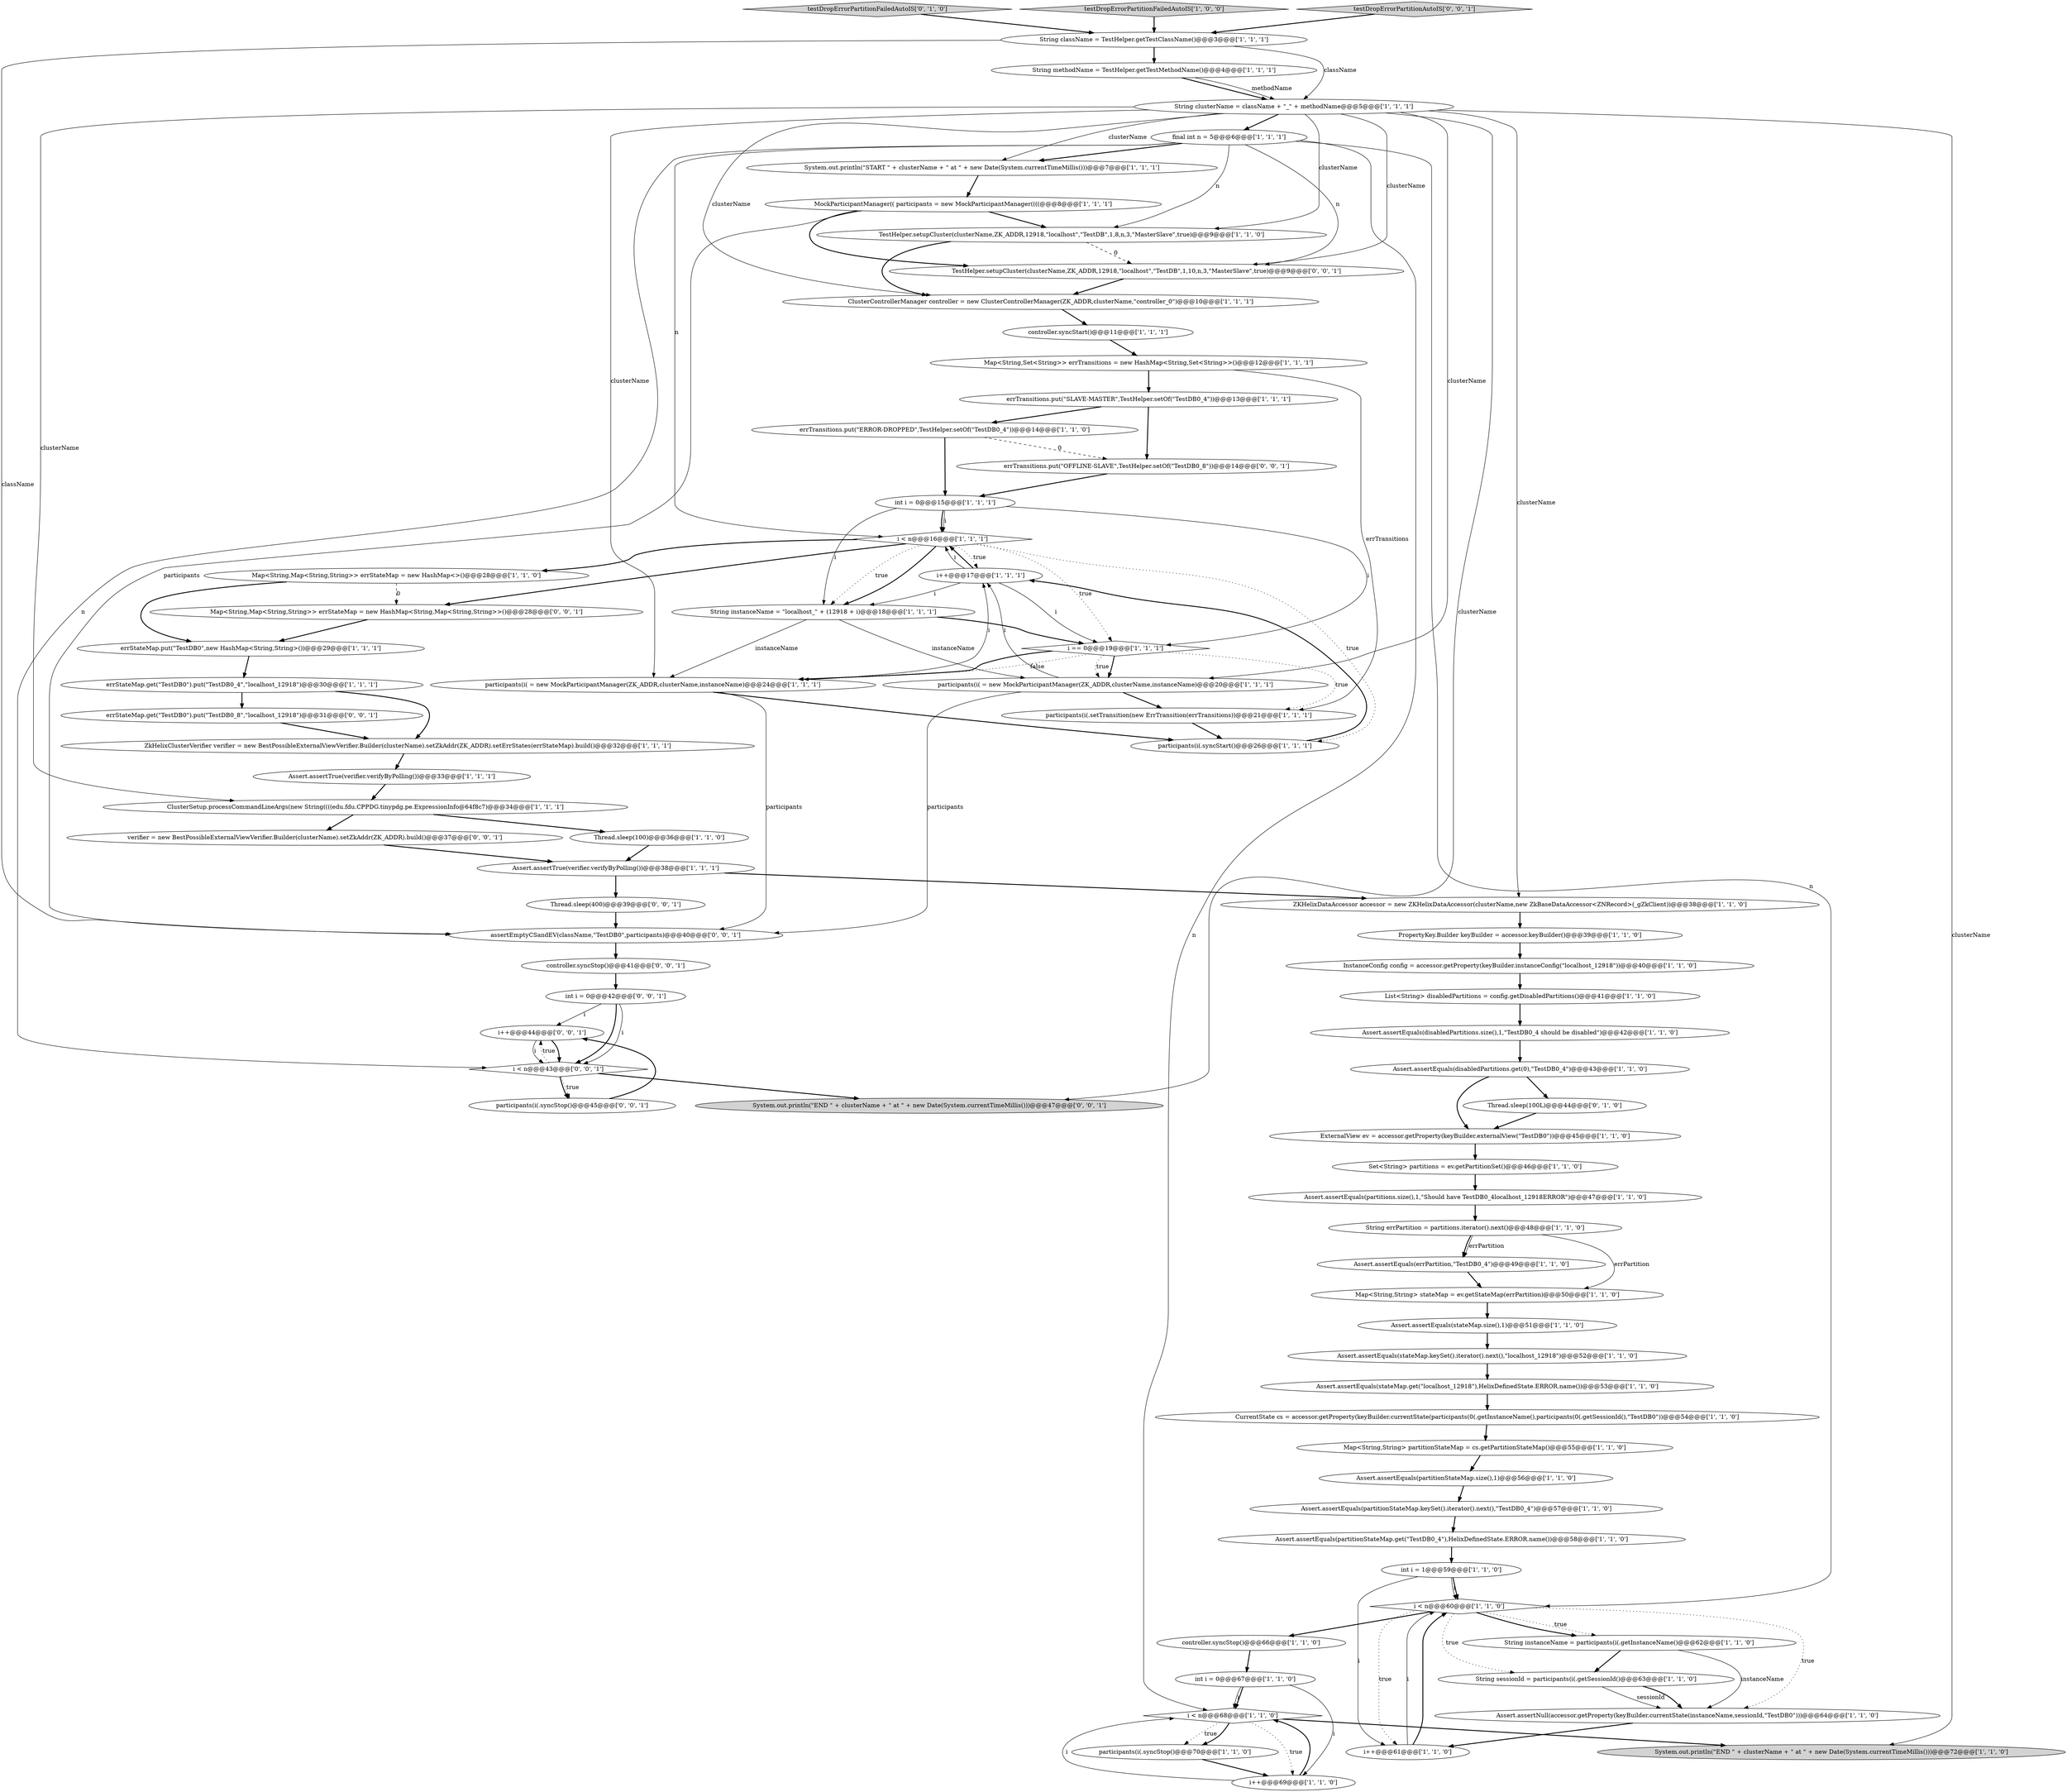 digraph {
60 [style = filled, label = "Map<String,String> stateMap = ev.getStateMap(errPartition)@@@50@@@['1', '1', '0']", fillcolor = white, shape = ellipse image = "AAA0AAABBB1BBB"];
12 [style = filled, label = "List<String> disabledPartitions = config.getDisabledPartitions()@@@41@@@['1', '1', '0']", fillcolor = white, shape = ellipse image = "AAA0AAABBB1BBB"];
31 [style = filled, label = "CurrentState cs = accessor.getProperty(keyBuilder.currentState(participants(0(.getInstanceName(),participants(0(.getSessionId(),\"TestDB0\"))@@@54@@@['1', '1', '0']", fillcolor = white, shape = ellipse image = "AAA0AAABBB1BBB"];
5 [style = filled, label = "Assert.assertTrue(verifier.verifyByPolling())@@@33@@@['1', '1', '1']", fillcolor = white, shape = ellipse image = "AAA0AAABBB1BBB"];
45 [style = filled, label = "i++@@@17@@@['1', '1', '1']", fillcolor = white, shape = ellipse image = "AAA0AAABBB1BBB"];
37 [style = filled, label = "ExternalView ev = accessor.getProperty(keyBuilder.externalView(\"TestDB0\"))@@@45@@@['1', '1', '0']", fillcolor = white, shape = ellipse image = "AAA0AAABBB1BBB"];
30 [style = filled, label = "String sessionId = participants(i(.getSessionId()@@@63@@@['1', '1', '0']", fillcolor = white, shape = ellipse image = "AAA0AAABBB1BBB"];
63 [style = filled, label = "testDropErrorPartitionFailedAutoIS['0', '1', '0']", fillcolor = lightgray, shape = diamond image = "AAA0AAABBB2BBB"];
44 [style = filled, label = "errTransitions.put(\"SLAVE-MASTER\",TestHelper.setOf(\"TestDB0_4\"))@@@13@@@['1', '1', '1']", fillcolor = white, shape = ellipse image = "AAA0AAABBB1BBB"];
0 [style = filled, label = "System.out.println(\"END \" + clusterName + \" at \" + new Date(System.currentTimeMillis()))@@@72@@@['1', '1', '0']", fillcolor = lightgray, shape = ellipse image = "AAA0AAABBB1BBB"];
43 [style = filled, label = "errStateMap.get(\"TestDB0\").put(\"TestDB0_4\",\"localhost_12918\")@@@30@@@['1', '1', '1']", fillcolor = white, shape = ellipse image = "AAA0AAABBB1BBB"];
65 [style = filled, label = "int i = 0@@@42@@@['0', '0', '1']", fillcolor = white, shape = ellipse image = "AAA0AAABBB3BBB"];
74 [style = filled, label = "errStateMap.get(\"TestDB0\").put(\"TestDB0_8\",\"localhost_12918\")@@@31@@@['0', '0', '1']", fillcolor = white, shape = ellipse image = "AAA0AAABBB3BBB"];
8 [style = filled, label = "participants(i(.syncStart()@@@26@@@['1', '1', '1']", fillcolor = white, shape = ellipse image = "AAA0AAABBB1BBB"];
21 [style = filled, label = "errTransitions.put(\"ERROR-DROPPED\",TestHelper.setOf(\"TestDB0_4\"))@@@14@@@['1', '1', '0']", fillcolor = white, shape = ellipse image = "AAA0AAABBB1BBB"];
61 [style = filled, label = "testDropErrorPartitionFailedAutoIS['1', '0', '0']", fillcolor = lightgray, shape = diamond image = "AAA0AAABBB1BBB"];
3 [style = filled, label = "int i = 0@@@15@@@['1', '1', '1']", fillcolor = white, shape = ellipse image = "AAA0AAABBB1BBB"];
40 [style = filled, label = "Assert.assertEquals(stateMap.size(),1)@@@51@@@['1', '1', '0']", fillcolor = white, shape = ellipse image = "AAA0AAABBB1BBB"];
20 [style = filled, label = "Assert.assertEquals(stateMap.keySet().iterator().next(),\"localhost_12918\")@@@52@@@['1', '1', '0']", fillcolor = white, shape = ellipse image = "AAA0AAABBB1BBB"];
72 [style = filled, label = "i++@@@44@@@['0', '0', '1']", fillcolor = white, shape = ellipse image = "AAA0AAABBB3BBB"];
51 [style = filled, label = "int i = 1@@@59@@@['1', '1', '0']", fillcolor = white, shape = ellipse image = "AAA0AAABBB1BBB"];
18 [style = filled, label = "System.out.println(\"START \" + clusterName + \" at \" + new Date(System.currentTimeMillis()))@@@7@@@['1', '1', '1']", fillcolor = white, shape = ellipse image = "AAA0AAABBB1BBB"];
36 [style = filled, label = "Assert.assertEquals(disabledPartitions.get(0),\"TestDB0_4\")@@@43@@@['1', '1', '0']", fillcolor = white, shape = ellipse image = "AAA0AAABBB1BBB"];
15 [style = filled, label = "InstanceConfig config = accessor.getProperty(keyBuilder.instanceConfig(\"localhost_12918\"))@@@40@@@['1', '1', '0']", fillcolor = white, shape = ellipse image = "AAA0AAABBB1BBB"];
62 [style = filled, label = "Thread.sleep(100L)@@@44@@@['0', '1', '0']", fillcolor = white, shape = ellipse image = "AAA1AAABBB2BBB"];
71 [style = filled, label = "assertEmptyCSandEV(className,\"TestDB0\",participants)@@@40@@@['0', '0', '1']", fillcolor = white, shape = ellipse image = "AAA0AAABBB3BBB"];
58 [style = filled, label = "Set<String> partitions = ev.getPartitionSet()@@@46@@@['1', '1', '0']", fillcolor = white, shape = ellipse image = "AAA0AAABBB1BBB"];
41 [style = filled, label = "i < n@@@60@@@['1', '1', '0']", fillcolor = white, shape = diamond image = "AAA0AAABBB1BBB"];
48 [style = filled, label = "TestHelper.setupCluster(clusterName,ZK_ADDR,12918,\"localhost\",\"TestDB\",1,8,n,3,\"MasterSlave\",true)@@@9@@@['1', '1', '0']", fillcolor = white, shape = ellipse image = "AAA0AAABBB1BBB"];
11 [style = filled, label = "Assert.assertNull(accessor.getProperty(keyBuilder.currentState(instanceName,sessionId,\"TestDB0\")))@@@64@@@['1', '1', '0']", fillcolor = white, shape = ellipse image = "AAA0AAABBB1BBB"];
23 [style = filled, label = "ClusterControllerManager controller = new ClusterControllerManager(ZK_ADDR,clusterName,\"controller_0\")@@@10@@@['1', '1', '1']", fillcolor = white, shape = ellipse image = "AAA0AAABBB1BBB"];
10 [style = filled, label = "ZkHelixClusterVerifier verifier = new BestPossibleExternalViewVerifier.Builder(clusterName).setZkAddr(ZK_ADDR).setErrStates(errStateMap).build()@@@32@@@['1', '1', '1']", fillcolor = white, shape = ellipse image = "AAA0AAABBB1BBB"];
25 [style = filled, label = "int i = 0@@@67@@@['1', '1', '0']", fillcolor = white, shape = ellipse image = "AAA0AAABBB1BBB"];
52 [style = filled, label = "ZKHelixDataAccessor accessor = new ZKHelixDataAccessor(clusterName,new ZkBaseDataAccessor<ZNRecord>(_gZkClient))@@@38@@@['1', '1', '0']", fillcolor = white, shape = ellipse image = "AAA0AAABBB1BBB"];
19 [style = filled, label = "String instanceName = participants(i(.getInstanceName()@@@62@@@['1', '1', '0']", fillcolor = white, shape = ellipse image = "AAA0AAABBB1BBB"];
56 [style = filled, label = "String errPartition = partitions.iterator().next()@@@48@@@['1', '1', '0']", fillcolor = white, shape = ellipse image = "AAA0AAABBB1BBB"];
6 [style = filled, label = "i < n@@@68@@@['1', '1', '0']", fillcolor = white, shape = diamond image = "AAA0AAABBB1BBB"];
28 [style = filled, label = "final int n = 5@@@6@@@['1', '1', '1']", fillcolor = white, shape = ellipse image = "AAA0AAABBB1BBB"];
68 [style = filled, label = "errTransitions.put(\"OFFLINE-SLAVE\",TestHelper.setOf(\"TestDB0_8\"))@@@14@@@['0', '0', '1']", fillcolor = white, shape = ellipse image = "AAA0AAABBB3BBB"];
35 [style = filled, label = "participants(i(.syncStop()@@@70@@@['1', '1', '0']", fillcolor = white, shape = ellipse image = "AAA0AAABBB1BBB"];
67 [style = filled, label = "verifier = new BestPossibleExternalViewVerifier.Builder(clusterName).setZkAddr(ZK_ADDR).build()@@@37@@@['0', '0', '1']", fillcolor = white, shape = ellipse image = "AAA0AAABBB3BBB"];
53 [style = filled, label = "controller.syncStart()@@@11@@@['1', '1', '1']", fillcolor = white, shape = ellipse image = "AAA0AAABBB1BBB"];
16 [style = filled, label = "Assert.assertEquals(stateMap.get(\"localhost_12918\"),HelixDefinedState.ERROR.name())@@@53@@@['1', '1', '0']", fillcolor = white, shape = ellipse image = "AAA0AAABBB1BBB"];
47 [style = filled, label = "String className = TestHelper.getTestClassName()@@@3@@@['1', '1', '1']", fillcolor = white, shape = ellipse image = "AAA0AAABBB1BBB"];
55 [style = filled, label = "i < n@@@16@@@['1', '1', '1']", fillcolor = white, shape = diamond image = "AAA0AAABBB1BBB"];
34 [style = filled, label = "i == 0@@@19@@@['1', '1', '1']", fillcolor = white, shape = diamond image = "AAA0AAABBB1BBB"];
73 [style = filled, label = "Map<String,Map<String,String>> errStateMap = new HashMap<String,Map<String,String>>()@@@28@@@['0', '0', '1']", fillcolor = white, shape = ellipse image = "AAA0AAABBB3BBB"];
1 [style = filled, label = "Assert.assertEquals(partitions.size(),1,\"Should have TestDB0_4localhost_12918ERROR\")@@@47@@@['1', '1', '0']", fillcolor = white, shape = ellipse image = "AAA0AAABBB1BBB"];
39 [style = filled, label = "Map<String,Map<String,String>> errStateMap = new HashMap<>()@@@28@@@['1', '1', '0']", fillcolor = white, shape = ellipse image = "AAA0AAABBB1BBB"];
7 [style = filled, label = "ClusterSetup.processCommandLineArgs(new String((((edu.fdu.CPPDG.tinypdg.pe.ExpressionInfo@64f8c7)@@@34@@@['1', '1', '1']", fillcolor = white, shape = ellipse image = "AAA0AAABBB1BBB"];
27 [style = filled, label = "Assert.assertEquals(errPartition,\"TestDB0_4\")@@@49@@@['1', '1', '0']", fillcolor = white, shape = ellipse image = "AAA0AAABBB1BBB"];
17 [style = filled, label = "String clusterName = className + \"_\" + methodName@@@5@@@['1', '1', '1']", fillcolor = white, shape = ellipse image = "AAA0AAABBB1BBB"];
42 [style = filled, label = "PropertyKey.Builder keyBuilder = accessor.keyBuilder()@@@39@@@['1', '1', '0']", fillcolor = white, shape = ellipse image = "AAA0AAABBB1BBB"];
54 [style = filled, label = "Thread.sleep(100)@@@36@@@['1', '1', '0']", fillcolor = white, shape = ellipse image = "AAA0AAABBB1BBB"];
59 [style = filled, label = "Assert.assertEquals(partitionStateMap.get(\"TestDB0_4\"),HelixDefinedState.ERROR.name())@@@58@@@['1', '1', '0']", fillcolor = white, shape = ellipse image = "AAA0AAABBB1BBB"];
77 [style = filled, label = "controller.syncStop()@@@41@@@['0', '0', '1']", fillcolor = white, shape = ellipse image = "AAA0AAABBB3BBB"];
76 [style = filled, label = "i < n@@@43@@@['0', '0', '1']", fillcolor = white, shape = diamond image = "AAA0AAABBB3BBB"];
64 [style = filled, label = "testDropErrorPartitionAutoIS['0', '0', '1']", fillcolor = lightgray, shape = diamond image = "AAA0AAABBB3BBB"];
70 [style = filled, label = "TestHelper.setupCluster(clusterName,ZK_ADDR,12918,\"localhost\",\"TestDB\",1,10,n,3,\"MasterSlave\",true)@@@9@@@['0', '0', '1']", fillcolor = white, shape = ellipse image = "AAA0AAABBB3BBB"];
9 [style = filled, label = "controller.syncStop()@@@66@@@['1', '1', '0']", fillcolor = white, shape = ellipse image = "AAA0AAABBB1BBB"];
24 [style = filled, label = "i++@@@61@@@['1', '1', '0']", fillcolor = white, shape = ellipse image = "AAA0AAABBB1BBB"];
29 [style = filled, label = "Assert.assertEquals(partitionStateMap.keySet().iterator().next(),\"TestDB0_4\")@@@57@@@['1', '1', '0']", fillcolor = white, shape = ellipse image = "AAA0AAABBB1BBB"];
33 [style = filled, label = "String methodName = TestHelper.getTestMethodName()@@@4@@@['1', '1', '1']", fillcolor = white, shape = ellipse image = "AAA0AAABBB1BBB"];
2 [style = filled, label = "participants(i( = new MockParticipantManager(ZK_ADDR,clusterName,instanceName)@@@20@@@['1', '1', '1']", fillcolor = white, shape = ellipse image = "AAA0AAABBB1BBB"];
57 [style = filled, label = "participants(i(.setTransition(new ErrTransition(errTransitions))@@@21@@@['1', '1', '1']", fillcolor = white, shape = ellipse image = "AAA0AAABBB1BBB"];
26 [style = filled, label = "MockParticipantManager(( participants = new MockParticipantManager((((@@@8@@@['1', '1', '1']", fillcolor = white, shape = ellipse image = "AAA0AAABBB1BBB"];
4 [style = filled, label = "participants(i( = new MockParticipantManager(ZK_ADDR,clusterName,instanceName)@@@24@@@['1', '1', '1']", fillcolor = white, shape = ellipse image = "AAA0AAABBB1BBB"];
46 [style = filled, label = "Assert.assertEquals(partitionStateMap.size(),1)@@@56@@@['1', '1', '0']", fillcolor = white, shape = ellipse image = "AAA0AAABBB1BBB"];
14 [style = filled, label = "Map<String,String> partitionStateMap = cs.getPartitionStateMap()@@@55@@@['1', '1', '0']", fillcolor = white, shape = ellipse image = "AAA0AAABBB1BBB"];
32 [style = filled, label = "Assert.assertTrue(verifier.verifyByPolling())@@@38@@@['1', '1', '1']", fillcolor = white, shape = ellipse image = "AAA0AAABBB1BBB"];
50 [style = filled, label = "Map<String,Set<String>> errTransitions = new HashMap<String,Set<String>>()@@@12@@@['1', '1', '1']", fillcolor = white, shape = ellipse image = "AAA0AAABBB1BBB"];
66 [style = filled, label = "System.out.println(\"END \" + clusterName + \" at \" + new Date(System.currentTimeMillis()))@@@47@@@['0', '0', '1']", fillcolor = lightgray, shape = ellipse image = "AAA0AAABBB3BBB"];
22 [style = filled, label = "String instanceName = \"localhost_\" + (12918 + i)@@@18@@@['1', '1', '1']", fillcolor = white, shape = ellipse image = "AAA0AAABBB1BBB"];
49 [style = filled, label = "i++@@@69@@@['1', '1', '0']", fillcolor = white, shape = ellipse image = "AAA0AAABBB1BBB"];
69 [style = filled, label = "Thread.sleep(400)@@@39@@@['0', '0', '1']", fillcolor = white, shape = ellipse image = "AAA0AAABBB3BBB"];
75 [style = filled, label = "participants(i(.syncStop()@@@45@@@['0', '0', '1']", fillcolor = white, shape = ellipse image = "AAA0AAABBB3BBB"];
13 [style = filled, label = "Assert.assertEquals(disabledPartitions.size(),1,\"TestDB0_4 should be disabled\")@@@42@@@['1', '1', '0']", fillcolor = white, shape = ellipse image = "AAA0AAABBB1BBB"];
38 [style = filled, label = "errStateMap.put(\"TestDB0\",new HashMap<String,String>())@@@29@@@['1', '1', '1']", fillcolor = white, shape = ellipse image = "AAA0AAABBB1BBB"];
17->4 [style = solid, label="clusterName"];
74->10 [style = bold, label=""];
26->70 [style = bold, label=""];
28->48 [style = solid, label="n"];
6->35 [style = dotted, label="true"];
21->3 [style = bold, label=""];
76->75 [style = dotted, label="true"];
28->76 [style = solid, label="n"];
27->60 [style = bold, label=""];
3->55 [style = bold, label=""];
47->33 [style = bold, label=""];
19->11 [style = solid, label="instanceName"];
28->70 [style = solid, label="n"];
33->17 [style = bold, label=""];
45->34 [style = solid, label="i"];
43->10 [style = bold, label=""];
47->71 [style = solid, label="className"];
4->8 [style = bold, label=""];
17->52 [style = solid, label="clusterName"];
55->8 [style = dotted, label="true"];
28->6 [style = solid, label="n"];
2->71 [style = solid, label="participants"];
67->32 [style = bold, label=""];
34->4 [style = bold, label=""];
14->46 [style = bold, label=""];
69->71 [style = bold, label=""];
61->47 [style = bold, label=""];
28->18 [style = bold, label=""];
54->32 [style = bold, label=""];
41->30 [style = dotted, label="true"];
4->45 [style = solid, label="i"];
34->2 [style = bold, label=""];
55->39 [style = bold, label=""];
45->55 [style = solid, label="i"];
9->25 [style = bold, label=""];
4->71 [style = solid, label="participants"];
29->59 [style = bold, label=""];
10->5 [style = bold, label=""];
43->74 [style = bold, label=""];
7->67 [style = bold, label=""];
33->17 [style = solid, label="methodName"];
36->62 [style = bold, label=""];
7->54 [style = bold, label=""];
20->16 [style = bold, label=""];
68->3 [style = bold, label=""];
56->60 [style = solid, label="errPartition"];
30->11 [style = solid, label="sessionId"];
28->41 [style = solid, label="n"];
25->49 [style = solid, label="i"];
38->43 [style = bold, label=""];
12->13 [style = bold, label=""];
75->72 [style = bold, label=""];
37->58 [style = bold, label=""];
24->41 [style = solid, label="i"];
25->6 [style = solid, label="i"];
65->72 [style = solid, label="i"];
23->53 [style = bold, label=""];
41->19 [style = dotted, label="true"];
41->24 [style = dotted, label="true"];
3->55 [style = solid, label="i"];
53->50 [style = bold, label=""];
31->14 [style = bold, label=""];
39->73 [style = dashed, label="0"];
5->7 [style = bold, label=""];
76->66 [style = bold, label=""];
72->76 [style = bold, label=""];
56->27 [style = bold, label=""];
51->41 [style = solid, label="i"];
28->55 [style = solid, label="n"];
57->8 [style = bold, label=""];
49->6 [style = bold, label=""];
76->75 [style = bold, label=""];
59->51 [style = bold, label=""];
55->22 [style = dotted, label="true"];
17->2 [style = solid, label="clusterName"];
15->12 [style = bold, label=""];
70->23 [style = bold, label=""];
17->66 [style = solid, label="clusterName"];
6->0 [style = bold, label=""];
60->40 [style = bold, label=""];
17->0 [style = solid, label="clusterName"];
3->22 [style = solid, label="i"];
32->52 [style = bold, label=""];
34->4 [style = dotted, label="false"];
17->7 [style = solid, label="clusterName"];
34->57 [style = dotted, label="true"];
11->24 [style = bold, label=""];
18->26 [style = bold, label=""];
46->29 [style = bold, label=""];
77->65 [style = bold, label=""];
22->2 [style = solid, label="instanceName"];
55->45 [style = dotted, label="true"];
64->47 [style = bold, label=""];
17->70 [style = solid, label="clusterName"];
3->34 [style = solid, label="i"];
51->41 [style = bold, label=""];
22->4 [style = solid, label="instanceName"];
44->21 [style = bold, label=""];
13->36 [style = bold, label=""];
2->45 [style = solid, label="i"];
51->24 [style = solid, label="i"];
25->6 [style = bold, label=""];
50->44 [style = bold, label=""];
52->42 [style = bold, label=""];
55->73 [style = bold, label=""];
2->57 [style = bold, label=""];
36->37 [style = bold, label=""];
55->34 [style = dotted, label="true"];
19->30 [style = bold, label=""];
56->27 [style = solid, label="errPartition"];
62->37 [style = bold, label=""];
17->23 [style = solid, label="clusterName"];
39->38 [style = bold, label=""];
50->57 [style = solid, label="errTransitions"];
49->6 [style = solid, label="i"];
72->76 [style = solid, label="i"];
65->76 [style = bold, label=""];
30->11 [style = bold, label=""];
21->68 [style = dashed, label="0"];
45->55 [style = bold, label=""];
17->18 [style = solid, label="clusterName"];
41->11 [style = dotted, label="true"];
55->22 [style = bold, label=""];
63->47 [style = bold, label=""];
41->19 [style = bold, label=""];
65->76 [style = solid, label="i"];
1->56 [style = bold, label=""];
17->48 [style = solid, label="clusterName"];
73->38 [style = bold, label=""];
44->68 [style = bold, label=""];
71->77 [style = bold, label=""];
6->49 [style = dotted, label="true"];
76->72 [style = dotted, label="true"];
34->2 [style = dotted, label="true"];
24->41 [style = bold, label=""];
22->34 [style = bold, label=""];
48->70 [style = dashed, label="0"];
17->28 [style = bold, label=""];
48->23 [style = bold, label=""];
41->9 [style = bold, label=""];
16->31 [style = bold, label=""];
47->17 [style = solid, label="className"];
35->49 [style = bold, label=""];
32->69 [style = bold, label=""];
45->22 [style = solid, label="i"];
42->15 [style = bold, label=""];
8->45 [style = bold, label=""];
26->71 [style = solid, label="participants"];
6->35 [style = bold, label=""];
40->20 [style = bold, label=""];
26->48 [style = bold, label=""];
58->1 [style = bold, label=""];
}
